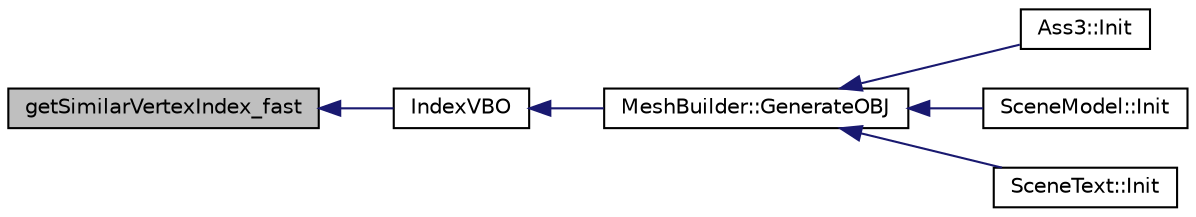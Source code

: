 digraph "getSimilarVertexIndex_fast"
{
  bgcolor="transparent";
  edge [fontname="Helvetica",fontsize="10",labelfontname="Helvetica",labelfontsize="10"];
  node [fontname="Helvetica",fontsize="10",shape=record];
  rankdir="LR";
  Node1 [label="getSimilarVertexIndex_fast",height=0.2,width=0.4,color="black", fillcolor="grey75", style="filled", fontcolor="black"];
  Node1 -> Node2 [dir="back",color="midnightblue",fontsize="10",style="solid",fontname="Helvetica"];
  Node2 [label="IndexVBO",height=0.2,width=0.4,color="black",URL="$LoadOBJ_8h.html#aa99ef9426a57205ed8acb8f7d41f3bae"];
  Node2 -> Node3 [dir="back",color="midnightblue",fontsize="10",style="solid",fontname="Helvetica"];
  Node3 [label="MeshBuilder::GenerateOBJ",height=0.2,width=0.4,color="black",URL="$classMeshBuilder.html#aba87550d7726a610c911fbb977fd3575"];
  Node3 -> Node4 [dir="back",color="midnightblue",fontsize="10",style="solid",fontname="Helvetica"];
  Node4 [label="Ass3::Init",height=0.2,width=0.4,color="black",URL="$classAss3.html#a3e25cf5b32c24d3be834cb034eca9b34"];
  Node3 -> Node5 [dir="back",color="midnightblue",fontsize="10",style="solid",fontname="Helvetica"];
  Node5 [label="SceneModel::Init",height=0.2,width=0.4,color="black",URL="$classSceneModel.html#ad40b429986aa1429a308c20acdd26e0f"];
  Node3 -> Node6 [dir="back",color="midnightblue",fontsize="10",style="solid",fontname="Helvetica"];
  Node6 [label="SceneText::Init",height=0.2,width=0.4,color="black",URL="$classSceneText.html#ac827b68f9b72397b91da9785efb096b8"];
}
